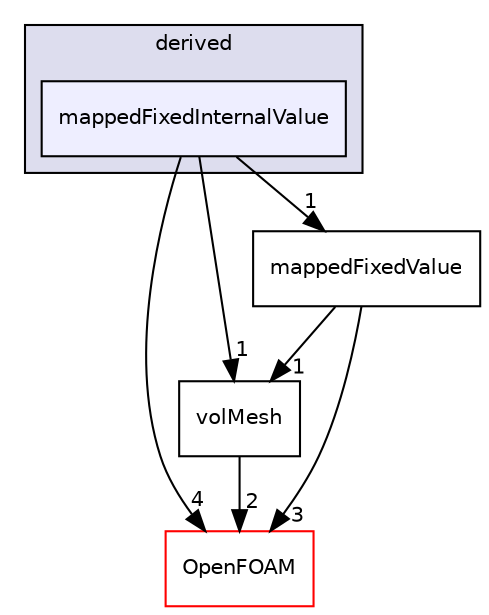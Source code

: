 digraph "src/finiteVolume/fields/fvPatchFields/derived/mappedFixedInternalValue" {
  bgcolor=transparent;
  compound=true
  node [ fontsize="10", fontname="Helvetica"];
  edge [ labelfontsize="10", labelfontname="Helvetica"];
  subgraph clusterdir_ece9aa6b5af9a7776a75b0c1993b0910 {
    graph [ bgcolor="#ddddee", pencolor="black", label="derived" fontname="Helvetica", fontsize="10", URL="dir_ece9aa6b5af9a7776a75b0c1993b0910.html"]
  dir_df34fb812a16ecb730d24f065effaf30 [shape=box, label="mappedFixedInternalValue", style="filled", fillcolor="#eeeeff", pencolor="black", URL="dir_df34fb812a16ecb730d24f065effaf30.html"];
  }
  dir_1a4209badf8dc5d7c181708103efea60 [shape=box label="volMesh" URL="dir_1a4209badf8dc5d7c181708103efea60.html"];
  dir_c5473ff19b20e6ec4dfe5c310b3778a8 [shape=box label="OpenFOAM" color="red" URL="dir_c5473ff19b20e6ec4dfe5c310b3778a8.html"];
  dir_ff7f03b23ae9c4ea573aec79a50e9708 [shape=box label="mappedFixedValue" URL="dir_ff7f03b23ae9c4ea573aec79a50e9708.html"];
  dir_df34fb812a16ecb730d24f065effaf30->dir_1a4209badf8dc5d7c181708103efea60 [headlabel="1", labeldistance=1.5 headhref="dir_000962_001243.html"];
  dir_df34fb812a16ecb730d24f065effaf30->dir_c5473ff19b20e6ec4dfe5c310b3778a8 [headlabel="4", labeldistance=1.5 headhref="dir_000962_001929.html"];
  dir_df34fb812a16ecb730d24f065effaf30->dir_ff7f03b23ae9c4ea573aec79a50e9708 [headlabel="1", labeldistance=1.5 headhref="dir_000962_000964.html"];
  dir_1a4209badf8dc5d7c181708103efea60->dir_c5473ff19b20e6ec4dfe5c310b3778a8 [headlabel="2", labeldistance=1.5 headhref="dir_001243_001929.html"];
  dir_ff7f03b23ae9c4ea573aec79a50e9708->dir_1a4209badf8dc5d7c181708103efea60 [headlabel="1", labeldistance=1.5 headhref="dir_000964_001243.html"];
  dir_ff7f03b23ae9c4ea573aec79a50e9708->dir_c5473ff19b20e6ec4dfe5c310b3778a8 [headlabel="3", labeldistance=1.5 headhref="dir_000964_001929.html"];
}

